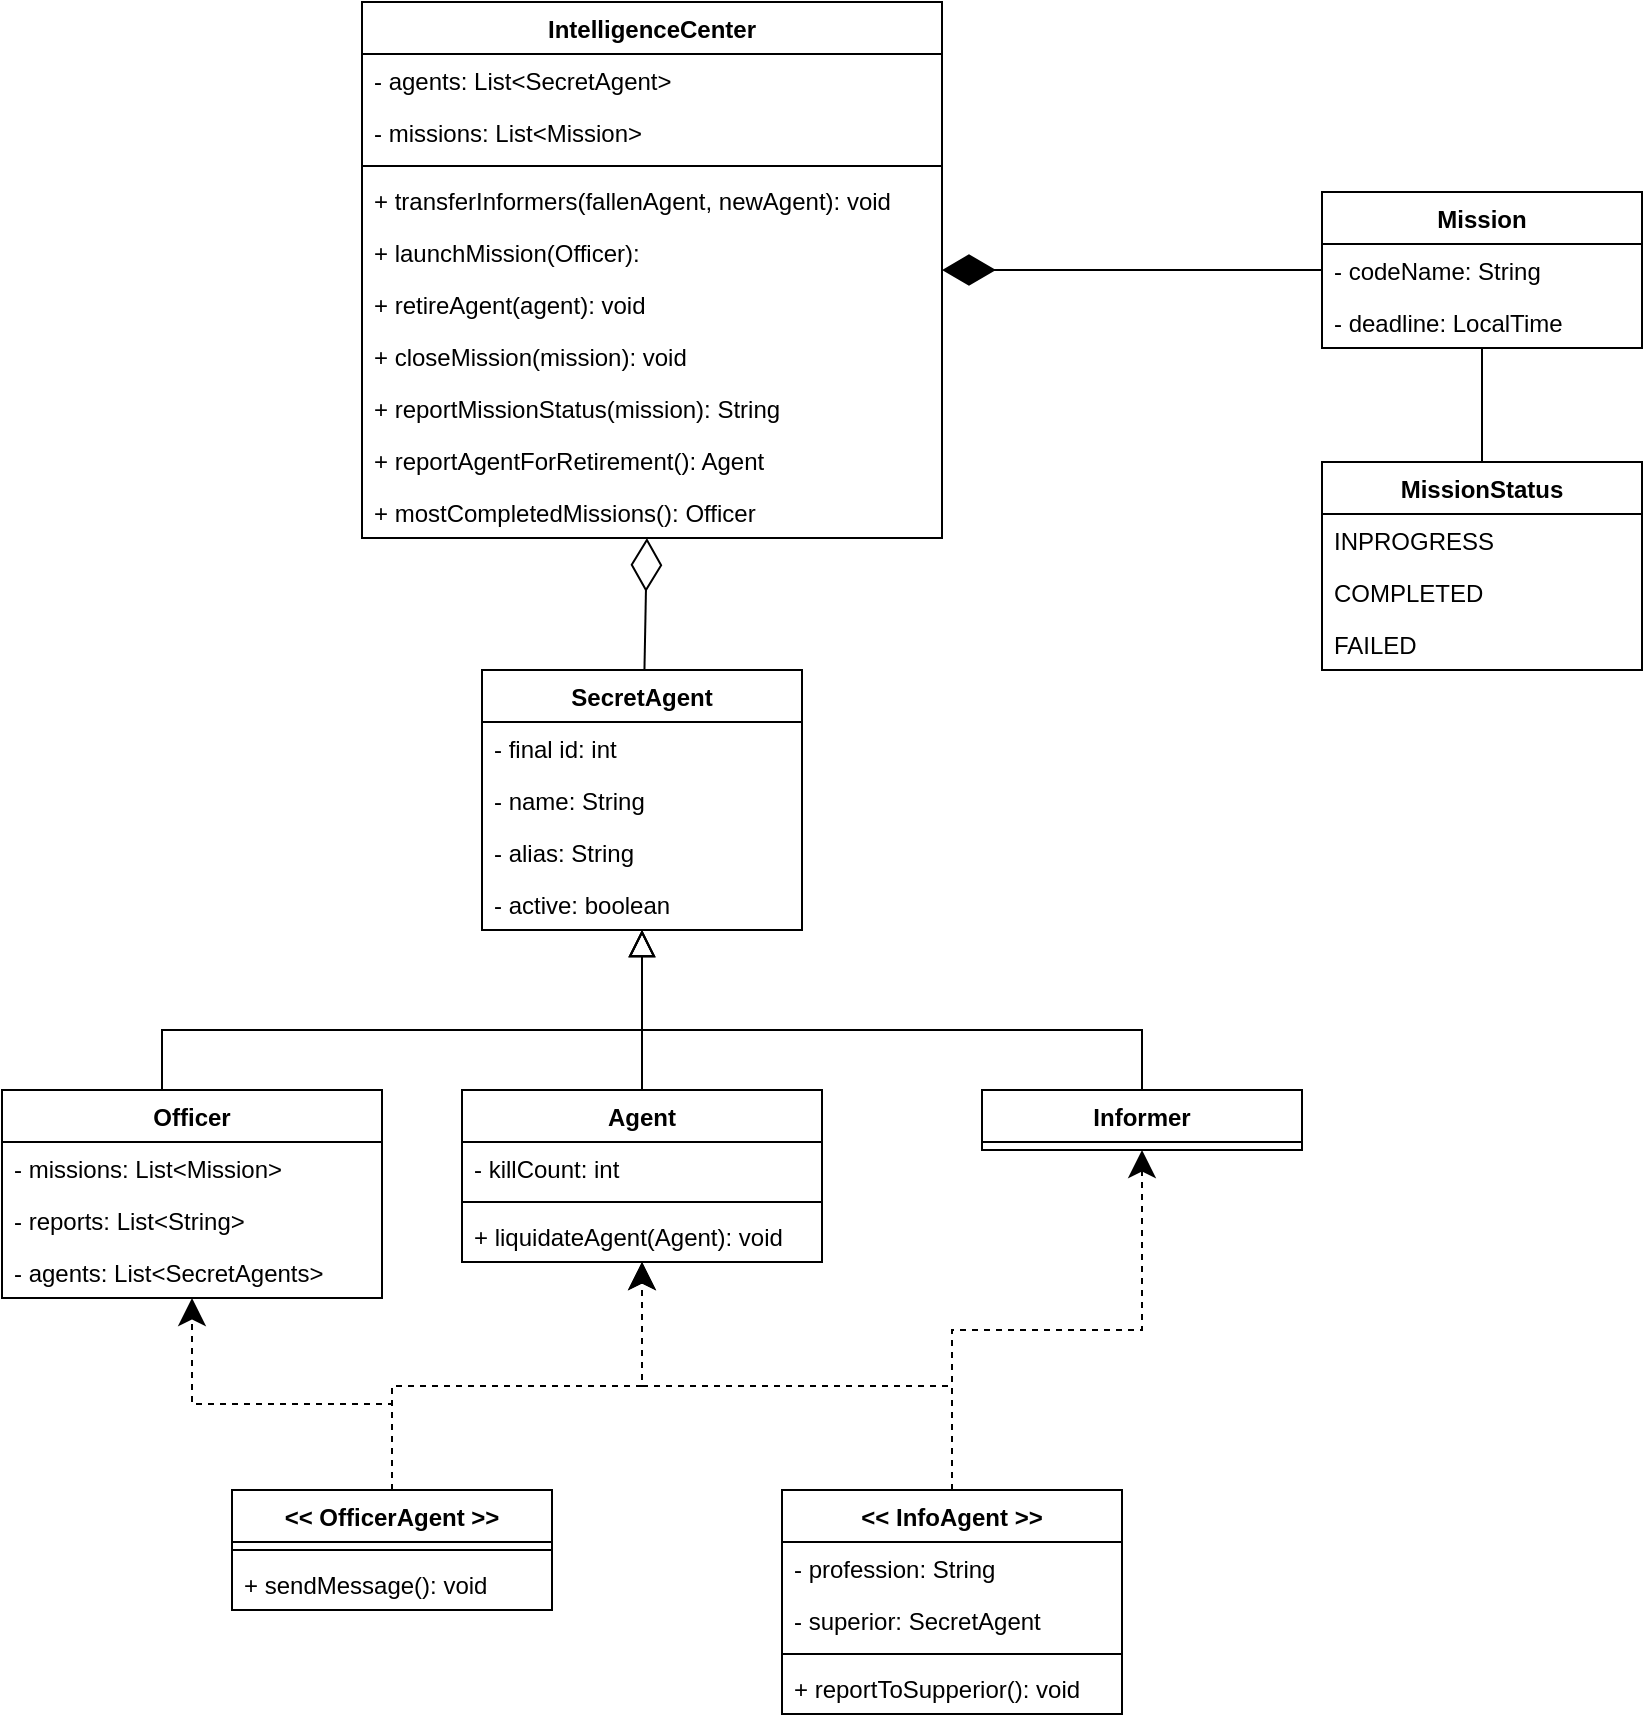<mxfile version="20.3.3" type="github">
  <diagram id="C5RBs43oDa-KdzZeNtuy" name="Page-1">
    <mxGraphModel dx="2415" dy="1942" grid="1" gridSize="10" guides="1" tooltips="1" connect="1" arrows="1" fold="1" page="1" pageScale="1" pageWidth="827" pageHeight="1169" math="0" shadow="0">
      <root>
        <mxCell id="WIyWlLk6GJQsqaUBKTNV-0" />
        <mxCell id="WIyWlLk6GJQsqaUBKTNV-1" parent="WIyWlLk6GJQsqaUBKTNV-0" />
        <mxCell id="2e2_yc0BawEwEj8Xe1i9-0" value="IntelligenceCenter" style="swimlane;fontStyle=1;childLayout=stackLayout;horizontal=1;startSize=26;horizontalStack=0;resizeParent=1;resizeParentMax=0;resizeLast=0;collapsible=1;marginBottom=0;" vertex="1" parent="WIyWlLk6GJQsqaUBKTNV-1">
          <mxGeometry x="-330" y="-80" width="290" height="268" as="geometry" />
        </mxCell>
        <mxCell id="2e2_yc0BawEwEj8Xe1i9-1" value="- agents: List&lt;SecretAgent&gt;" style="text;strokeColor=none;fillColor=none;align=left;verticalAlign=top;spacingLeft=4;spacingRight=4;overflow=hidden;rotatable=0;points=[[0,0.5],[1,0.5]];portConstraint=eastwest;" vertex="1" parent="2e2_yc0BawEwEj8Xe1i9-0">
          <mxGeometry y="26" width="290" height="26" as="geometry" />
        </mxCell>
        <mxCell id="2e2_yc0BawEwEj8Xe1i9-2" value="- missions: List&lt;Mission&gt;" style="text;strokeColor=none;fillColor=none;align=left;verticalAlign=top;spacingLeft=4;spacingRight=4;overflow=hidden;rotatable=0;points=[[0,0.5],[1,0.5]];portConstraint=eastwest;" vertex="1" parent="2e2_yc0BawEwEj8Xe1i9-0">
          <mxGeometry y="52" width="290" height="26" as="geometry" />
        </mxCell>
        <mxCell id="2e2_yc0BawEwEj8Xe1i9-3" value="" style="line;strokeWidth=1;fillColor=none;align=left;verticalAlign=middle;spacingTop=-1;spacingLeft=3;spacingRight=3;rotatable=0;labelPosition=right;points=[];portConstraint=eastwest;" vertex="1" parent="2e2_yc0BawEwEj8Xe1i9-0">
          <mxGeometry y="78" width="290" height="8" as="geometry" />
        </mxCell>
        <mxCell id="2e2_yc0BawEwEj8Xe1i9-4" value="+ transferInformers(fallenAgent, newAgent): void " style="text;strokeColor=none;fillColor=none;align=left;verticalAlign=top;spacingLeft=4;spacingRight=4;overflow=hidden;rotatable=0;points=[[0,0.5],[1,0.5]];portConstraint=eastwest;" vertex="1" parent="2e2_yc0BawEwEj8Xe1i9-0">
          <mxGeometry y="86" width="290" height="26" as="geometry" />
        </mxCell>
        <mxCell id="2e2_yc0BawEwEj8Xe1i9-5" value="+ launchMission(Officer):" style="text;strokeColor=none;fillColor=none;align=left;verticalAlign=top;spacingLeft=4;spacingRight=4;overflow=hidden;rotatable=0;points=[[0,0.5],[1,0.5]];portConstraint=eastwest;" vertex="1" parent="2e2_yc0BawEwEj8Xe1i9-0">
          <mxGeometry y="112" width="290" height="26" as="geometry" />
        </mxCell>
        <mxCell id="2e2_yc0BawEwEj8Xe1i9-6" value="+ retireAgent(agent): void" style="text;strokeColor=none;fillColor=none;align=left;verticalAlign=top;spacingLeft=4;spacingRight=4;overflow=hidden;rotatable=0;points=[[0,0.5],[1,0.5]];portConstraint=eastwest;" vertex="1" parent="2e2_yc0BawEwEj8Xe1i9-0">
          <mxGeometry y="138" width="290" height="26" as="geometry" />
        </mxCell>
        <mxCell id="2e2_yc0BawEwEj8Xe1i9-7" value="+ closeMission(mission): void" style="text;strokeColor=none;fillColor=none;align=left;verticalAlign=top;spacingLeft=4;spacingRight=4;overflow=hidden;rotatable=0;points=[[0,0.5],[1,0.5]];portConstraint=eastwest;" vertex="1" parent="2e2_yc0BawEwEj8Xe1i9-0">
          <mxGeometry y="164" width="290" height="26" as="geometry" />
        </mxCell>
        <mxCell id="2e2_yc0BawEwEj8Xe1i9-8" value="+ reportMissionStatus(mission): String" style="text;strokeColor=none;fillColor=none;align=left;verticalAlign=top;spacingLeft=4;spacingRight=4;overflow=hidden;rotatable=0;points=[[0,0.5],[1,0.5]];portConstraint=eastwest;" vertex="1" parent="2e2_yc0BawEwEj8Xe1i9-0">
          <mxGeometry y="190" width="290" height="26" as="geometry" />
        </mxCell>
        <mxCell id="2e2_yc0BawEwEj8Xe1i9-9" value="+ reportAgentForRetirement(): Agent" style="text;strokeColor=none;fillColor=none;align=left;verticalAlign=top;spacingLeft=4;spacingRight=4;overflow=hidden;rotatable=0;points=[[0,0.5],[1,0.5]];portConstraint=eastwest;" vertex="1" parent="2e2_yc0BawEwEj8Xe1i9-0">
          <mxGeometry y="216" width="290" height="26" as="geometry" />
        </mxCell>
        <mxCell id="2e2_yc0BawEwEj8Xe1i9-10" value="+ mostCompletedMissions(): Officer" style="text;strokeColor=none;fillColor=none;align=left;verticalAlign=top;spacingLeft=4;spacingRight=4;overflow=hidden;rotatable=0;points=[[0,0.5],[1,0.5]];portConstraint=eastwest;" vertex="1" parent="2e2_yc0BawEwEj8Xe1i9-0">
          <mxGeometry y="242" width="290" height="26" as="geometry" />
        </mxCell>
        <mxCell id="2e2_yc0BawEwEj8Xe1i9-11" value="Mission" style="swimlane;fontStyle=1;childLayout=stackLayout;horizontal=1;startSize=26;horizontalStack=0;resizeParent=1;resizeParentMax=0;resizeLast=0;collapsible=1;marginBottom=0;" vertex="1" parent="WIyWlLk6GJQsqaUBKTNV-1">
          <mxGeometry x="150" y="15" width="160" height="78" as="geometry" />
        </mxCell>
        <mxCell id="2e2_yc0BawEwEj8Xe1i9-12" value="- codeName: String" style="text;strokeColor=none;fillColor=none;align=left;verticalAlign=top;spacingLeft=4;spacingRight=4;overflow=hidden;rotatable=0;points=[[0,0.5],[1,0.5]];portConstraint=eastwest;" vertex="1" parent="2e2_yc0BawEwEj8Xe1i9-11">
          <mxGeometry y="26" width="160" height="26" as="geometry" />
        </mxCell>
        <mxCell id="2e2_yc0BawEwEj8Xe1i9-13" value="- deadline: LocalTime" style="text;strokeColor=none;fillColor=none;align=left;verticalAlign=top;spacingLeft=4;spacingRight=4;overflow=hidden;rotatable=0;points=[[0,0.5],[1,0.5]];portConstraint=eastwest;" vertex="1" parent="2e2_yc0BawEwEj8Xe1i9-11">
          <mxGeometry y="52" width="160" height="26" as="geometry" />
        </mxCell>
        <mxCell id="2e2_yc0BawEwEj8Xe1i9-46" style="edgeStyle=orthogonalEdgeStyle;rounded=0;orthogonalLoop=1;jettySize=auto;html=1;strokeWidth=1;endArrow=none;endFill=0;endSize=11;" edge="1" parent="WIyWlLk6GJQsqaUBKTNV-1" source="2e2_yc0BawEwEj8Xe1i9-14" target="2e2_yc0BawEwEj8Xe1i9-11">
          <mxGeometry relative="1" as="geometry" />
        </mxCell>
        <mxCell id="2e2_yc0BawEwEj8Xe1i9-14" value="MissionStatus" style="swimlane;fontStyle=1;childLayout=stackLayout;horizontal=1;startSize=26;horizontalStack=0;resizeParent=1;resizeParentMax=0;resizeLast=0;collapsible=1;marginBottom=0;" vertex="1" parent="WIyWlLk6GJQsqaUBKTNV-1">
          <mxGeometry x="150" y="150" width="160" height="104" as="geometry" />
        </mxCell>
        <mxCell id="2e2_yc0BawEwEj8Xe1i9-15" value="INPROGRESS" style="text;strokeColor=none;fillColor=none;align=left;verticalAlign=top;spacingLeft=4;spacingRight=4;overflow=hidden;rotatable=0;points=[[0,0.5],[1,0.5]];portConstraint=eastwest;" vertex="1" parent="2e2_yc0BawEwEj8Xe1i9-14">
          <mxGeometry y="26" width="160" height="26" as="geometry" />
        </mxCell>
        <mxCell id="2e2_yc0BawEwEj8Xe1i9-16" value="COMPLETED" style="text;strokeColor=none;fillColor=none;align=left;verticalAlign=top;spacingLeft=4;spacingRight=4;overflow=hidden;rotatable=0;points=[[0,0.5],[1,0.5]];portConstraint=eastwest;" vertex="1" parent="2e2_yc0BawEwEj8Xe1i9-14">
          <mxGeometry y="52" width="160" height="26" as="geometry" />
        </mxCell>
        <mxCell id="2e2_yc0BawEwEj8Xe1i9-17" value="FAILED" style="text;strokeColor=none;fillColor=none;align=left;verticalAlign=top;spacingLeft=4;spacingRight=4;overflow=hidden;rotatable=0;points=[[0,0.5],[1,0.5]];portConstraint=eastwest;" vertex="1" parent="2e2_yc0BawEwEj8Xe1i9-14">
          <mxGeometry y="78" width="160" height="26" as="geometry" />
        </mxCell>
        <mxCell id="2e2_yc0BawEwEj8Xe1i9-18" value="SecretAgent" style="swimlane;fontStyle=1;childLayout=stackLayout;horizontal=1;startSize=26;horizontalStack=0;resizeParent=1;resizeParentMax=0;resizeLast=0;collapsible=1;marginBottom=0;" vertex="1" parent="WIyWlLk6GJQsqaUBKTNV-1">
          <mxGeometry x="-270" y="254" width="160" height="130" as="geometry" />
        </mxCell>
        <mxCell id="2e2_yc0BawEwEj8Xe1i9-19" value="- final id: int" style="text;strokeColor=none;fillColor=none;align=left;verticalAlign=top;spacingLeft=4;spacingRight=4;overflow=hidden;rotatable=0;points=[[0,0.5],[1,0.5]];portConstraint=eastwest;" vertex="1" parent="2e2_yc0BawEwEj8Xe1i9-18">
          <mxGeometry y="26" width="160" height="26" as="geometry" />
        </mxCell>
        <mxCell id="2e2_yc0BawEwEj8Xe1i9-20" value="- name: String" style="text;strokeColor=none;fillColor=none;align=left;verticalAlign=top;spacingLeft=4;spacingRight=4;overflow=hidden;rotatable=0;points=[[0,0.5],[1,0.5]];portConstraint=eastwest;" vertex="1" parent="2e2_yc0BawEwEj8Xe1i9-18">
          <mxGeometry y="52" width="160" height="26" as="geometry" />
        </mxCell>
        <mxCell id="2e2_yc0BawEwEj8Xe1i9-21" value="- alias: String" style="text;strokeColor=none;fillColor=none;align=left;verticalAlign=top;spacingLeft=4;spacingRight=4;overflow=hidden;rotatable=0;points=[[0,0.5],[1,0.5]];portConstraint=eastwest;" vertex="1" parent="2e2_yc0BawEwEj8Xe1i9-18">
          <mxGeometry y="78" width="160" height="26" as="geometry" />
        </mxCell>
        <mxCell id="2e2_yc0BawEwEj8Xe1i9-22" value="- active: boolean" style="text;strokeColor=none;fillColor=none;align=left;verticalAlign=top;spacingLeft=4;spacingRight=4;overflow=hidden;rotatable=0;points=[[0,0.5],[1,0.5]];portConstraint=eastwest;" vertex="1" parent="2e2_yc0BawEwEj8Xe1i9-18">
          <mxGeometry y="104" width="160" height="26" as="geometry" />
        </mxCell>
        <mxCell id="2e2_yc0BawEwEj8Xe1i9-43" style="edgeStyle=orthogonalEdgeStyle;rounded=0;orthogonalLoop=1;jettySize=auto;html=1;strokeWidth=1;endSize=11;endArrow=block;endFill=0;" edge="1" parent="WIyWlLk6GJQsqaUBKTNV-1" source="2e2_yc0BawEwEj8Xe1i9-23" target="2e2_yc0BawEwEj8Xe1i9-18">
          <mxGeometry relative="1" as="geometry">
            <Array as="points">
              <mxPoint x="-430" y="434" />
              <mxPoint x="-190" y="434" />
            </Array>
          </mxGeometry>
        </mxCell>
        <mxCell id="2e2_yc0BawEwEj8Xe1i9-23" value="Officer" style="swimlane;fontStyle=1;childLayout=stackLayout;horizontal=1;startSize=26;horizontalStack=0;resizeParent=1;resizeParentMax=0;resizeLast=0;collapsible=1;marginBottom=0;" vertex="1" parent="WIyWlLk6GJQsqaUBKTNV-1">
          <mxGeometry x="-510" y="464" width="190" height="104" as="geometry" />
        </mxCell>
        <mxCell id="2e2_yc0BawEwEj8Xe1i9-24" value="- missions: List&lt;Mission&gt;" style="text;strokeColor=none;fillColor=none;align=left;verticalAlign=top;spacingLeft=4;spacingRight=4;overflow=hidden;rotatable=0;points=[[0,0.5],[1,0.5]];portConstraint=eastwest;" vertex="1" parent="2e2_yc0BawEwEj8Xe1i9-23">
          <mxGeometry y="26" width="190" height="26" as="geometry" />
        </mxCell>
        <mxCell id="2e2_yc0BawEwEj8Xe1i9-51" value="- reports: List&lt;String&gt;" style="text;strokeColor=none;fillColor=none;align=left;verticalAlign=top;spacingLeft=4;spacingRight=4;overflow=hidden;rotatable=0;points=[[0,0.5],[1,0.5]];portConstraint=eastwest;" vertex="1" parent="2e2_yc0BawEwEj8Xe1i9-23">
          <mxGeometry y="52" width="190" height="26" as="geometry" />
        </mxCell>
        <mxCell id="2e2_yc0BawEwEj8Xe1i9-50" value="- agents: List&lt;SecretAgents&gt;" style="text;strokeColor=none;fillColor=none;align=left;verticalAlign=top;spacingLeft=4;spacingRight=4;overflow=hidden;rotatable=0;points=[[0,0.5],[1,0.5]];portConstraint=eastwest;" vertex="1" parent="2e2_yc0BawEwEj8Xe1i9-23">
          <mxGeometry y="78" width="190" height="26" as="geometry" />
        </mxCell>
        <mxCell id="2e2_yc0BawEwEj8Xe1i9-44" style="edgeStyle=orthogonalEdgeStyle;rounded=0;orthogonalLoop=1;jettySize=auto;html=1;strokeWidth=1;endArrow=block;endFill=0;endSize=11;" edge="1" parent="WIyWlLk6GJQsqaUBKTNV-1" source="2e2_yc0BawEwEj8Xe1i9-25" target="2e2_yc0BawEwEj8Xe1i9-18">
          <mxGeometry relative="1" as="geometry" />
        </mxCell>
        <mxCell id="2e2_yc0BawEwEj8Xe1i9-25" value="Agent" style="swimlane;fontStyle=1;childLayout=stackLayout;horizontal=1;startSize=26;horizontalStack=0;resizeParent=1;resizeParentMax=0;resizeLast=0;collapsible=1;marginBottom=0;" vertex="1" parent="WIyWlLk6GJQsqaUBKTNV-1">
          <mxGeometry x="-280" y="464" width="180" height="86" as="geometry" />
        </mxCell>
        <mxCell id="2e2_yc0BawEwEj8Xe1i9-26" value="- killCount: int" style="text;strokeColor=none;fillColor=none;align=left;verticalAlign=top;spacingLeft=4;spacingRight=4;overflow=hidden;rotatable=0;points=[[0,0.5],[1,0.5]];portConstraint=eastwest;" vertex="1" parent="2e2_yc0BawEwEj8Xe1i9-25">
          <mxGeometry y="26" width="180" height="26" as="geometry" />
        </mxCell>
        <mxCell id="2e2_yc0BawEwEj8Xe1i9-27" value="" style="line;strokeWidth=1;fillColor=none;align=left;verticalAlign=middle;spacingTop=-1;spacingLeft=3;spacingRight=3;rotatable=0;labelPosition=right;points=[];portConstraint=eastwest;" vertex="1" parent="2e2_yc0BawEwEj8Xe1i9-25">
          <mxGeometry y="52" width="180" height="8" as="geometry" />
        </mxCell>
        <mxCell id="2e2_yc0BawEwEj8Xe1i9-28" value="+ liquidateAgent(Agent): void" style="text;strokeColor=none;fillColor=none;align=left;verticalAlign=top;spacingLeft=4;spacingRight=4;overflow=hidden;rotatable=0;points=[[0,0.5],[1,0.5]];portConstraint=eastwest;" vertex="1" parent="2e2_yc0BawEwEj8Xe1i9-25">
          <mxGeometry y="60" width="180" height="26" as="geometry" />
        </mxCell>
        <mxCell id="2e2_yc0BawEwEj8Xe1i9-45" style="edgeStyle=orthogonalEdgeStyle;rounded=0;orthogonalLoop=1;jettySize=auto;html=1;strokeWidth=1;endArrow=block;endFill=0;endSize=11;" edge="1" parent="WIyWlLk6GJQsqaUBKTNV-1" source="2e2_yc0BawEwEj8Xe1i9-29" target="2e2_yc0BawEwEj8Xe1i9-18">
          <mxGeometry relative="1" as="geometry">
            <Array as="points">
              <mxPoint x="60" y="434" />
              <mxPoint x="-190" y="434" />
            </Array>
          </mxGeometry>
        </mxCell>
        <mxCell id="2e2_yc0BawEwEj8Xe1i9-29" value="Informer" style="swimlane;fontStyle=1;childLayout=stackLayout;horizontal=1;startSize=26;horizontalStack=0;resizeParent=1;resizeParentMax=0;resizeLast=0;collapsible=1;marginBottom=0;" vertex="1" parent="WIyWlLk6GJQsqaUBKTNV-1">
          <mxGeometry x="-20" y="464" width="160" height="30" as="geometry" />
        </mxCell>
        <mxCell id="2e2_yc0BawEwEj8Xe1i9-41" style="edgeStyle=orthogonalEdgeStyle;rounded=0;orthogonalLoop=1;jettySize=auto;html=1;dashed=1;strokeWidth=1;endSize=11;" edge="1" parent="WIyWlLk6GJQsqaUBKTNV-1" source="2e2_yc0BawEwEj8Xe1i9-30" target="2e2_yc0BawEwEj8Xe1i9-25">
          <mxGeometry relative="1" as="geometry" />
        </mxCell>
        <mxCell id="2e2_yc0BawEwEj8Xe1i9-42" style="edgeStyle=orthogonalEdgeStyle;rounded=0;orthogonalLoop=1;jettySize=auto;html=1;dashed=1;strokeWidth=1;endSize=11;" edge="1" parent="WIyWlLk6GJQsqaUBKTNV-1" source="2e2_yc0BawEwEj8Xe1i9-30" target="2e2_yc0BawEwEj8Xe1i9-29">
          <mxGeometry relative="1" as="geometry" />
        </mxCell>
        <mxCell id="2e2_yc0BawEwEj8Xe1i9-30" value="&lt;&lt; InfoAgent &gt;&gt;" style="swimlane;fontStyle=1;childLayout=stackLayout;horizontal=1;startSize=26;horizontalStack=0;resizeParent=1;resizeParentMax=0;resizeLast=0;collapsible=1;marginBottom=0;" vertex="1" parent="WIyWlLk6GJQsqaUBKTNV-1">
          <mxGeometry x="-120" y="664" width="170" height="112" as="geometry" />
        </mxCell>
        <mxCell id="2e2_yc0BawEwEj8Xe1i9-31" value="- profession: String" style="text;strokeColor=none;fillColor=none;align=left;verticalAlign=top;spacingLeft=4;spacingRight=4;overflow=hidden;rotatable=0;points=[[0,0.5],[1,0.5]];portConstraint=eastwest;" vertex="1" parent="2e2_yc0BawEwEj8Xe1i9-30">
          <mxGeometry y="26" width="170" height="26" as="geometry" />
        </mxCell>
        <mxCell id="2e2_yc0BawEwEj8Xe1i9-32" value="- superior: SecretAgent" style="text;strokeColor=none;fillColor=none;align=left;verticalAlign=top;spacingLeft=4;spacingRight=4;overflow=hidden;rotatable=0;points=[[0,0.5],[1,0.5]];portConstraint=eastwest;" vertex="1" parent="2e2_yc0BawEwEj8Xe1i9-30">
          <mxGeometry y="52" width="170" height="26" as="geometry" />
        </mxCell>
        <mxCell id="2e2_yc0BawEwEj8Xe1i9-33" value="" style="line;strokeWidth=1;fillColor=none;align=left;verticalAlign=middle;spacingTop=-1;spacingLeft=3;spacingRight=3;rotatable=0;labelPosition=right;points=[];portConstraint=eastwest;" vertex="1" parent="2e2_yc0BawEwEj8Xe1i9-30">
          <mxGeometry y="78" width="170" height="8" as="geometry" />
        </mxCell>
        <mxCell id="2e2_yc0BawEwEj8Xe1i9-34" value="+ reportToSupperior(): void" style="text;strokeColor=none;fillColor=none;align=left;verticalAlign=top;spacingLeft=4;spacingRight=4;overflow=hidden;rotatable=0;points=[[0,0.5],[1,0.5]];portConstraint=eastwest;" vertex="1" parent="2e2_yc0BawEwEj8Xe1i9-30">
          <mxGeometry y="86" width="170" height="26" as="geometry" />
        </mxCell>
        <mxCell id="2e2_yc0BawEwEj8Xe1i9-38" style="edgeStyle=orthogonalEdgeStyle;rounded=0;orthogonalLoop=1;jettySize=auto;html=1;strokeWidth=1;endSize=11;dashed=1;" edge="1" parent="WIyWlLk6GJQsqaUBKTNV-1" source="2e2_yc0BawEwEj8Xe1i9-35" target="2e2_yc0BawEwEj8Xe1i9-23">
          <mxGeometry relative="1" as="geometry" />
        </mxCell>
        <mxCell id="2e2_yc0BawEwEj8Xe1i9-40" style="edgeStyle=orthogonalEdgeStyle;rounded=0;orthogonalLoop=1;jettySize=auto;html=1;dashed=1;strokeWidth=1;endSize=11;" edge="1" parent="WIyWlLk6GJQsqaUBKTNV-1" source="2e2_yc0BawEwEj8Xe1i9-35" target="2e2_yc0BawEwEj8Xe1i9-25">
          <mxGeometry relative="1" as="geometry" />
        </mxCell>
        <mxCell id="2e2_yc0BawEwEj8Xe1i9-35" value="&lt;&lt; OfficerAgent &gt;&gt;" style="swimlane;fontStyle=1;childLayout=stackLayout;horizontal=1;startSize=26;horizontalStack=0;resizeParent=1;resizeParentMax=0;resizeLast=0;collapsible=1;marginBottom=0;" vertex="1" parent="WIyWlLk6GJQsqaUBKTNV-1">
          <mxGeometry x="-395" y="664" width="160" height="60" as="geometry" />
        </mxCell>
        <mxCell id="2e2_yc0BawEwEj8Xe1i9-36" value="" style="line;strokeWidth=1;fillColor=none;align=left;verticalAlign=middle;spacingTop=-1;spacingLeft=3;spacingRight=3;rotatable=0;labelPosition=right;points=[];portConstraint=eastwest;" vertex="1" parent="2e2_yc0BawEwEj8Xe1i9-35">
          <mxGeometry y="26" width="160" height="8" as="geometry" />
        </mxCell>
        <mxCell id="2e2_yc0BawEwEj8Xe1i9-37" value="+ sendMessage(): void" style="text;strokeColor=none;fillColor=none;align=left;verticalAlign=top;spacingLeft=4;spacingRight=4;overflow=hidden;rotatable=0;points=[[0,0.5],[1,0.5]];portConstraint=eastwest;" vertex="1" parent="2e2_yc0BawEwEj8Xe1i9-35">
          <mxGeometry y="34" width="160" height="26" as="geometry" />
        </mxCell>
        <mxCell id="2e2_yc0BawEwEj8Xe1i9-48" value="" style="endArrow=diamondThin;endFill=1;endSize=24;html=1;rounded=0;strokeWidth=1;" edge="1" parent="WIyWlLk6GJQsqaUBKTNV-1" source="2e2_yc0BawEwEj8Xe1i9-11" target="2e2_yc0BawEwEj8Xe1i9-0">
          <mxGeometry width="160" relative="1" as="geometry">
            <mxPoint x="-230" y="340" as="sourcePoint" />
            <mxPoint x="-70" y="340" as="targetPoint" />
          </mxGeometry>
        </mxCell>
        <mxCell id="2e2_yc0BawEwEj8Xe1i9-49" value="" style="endArrow=diamondThin;endFill=0;endSize=24;html=1;rounded=0;strokeWidth=1;" edge="1" parent="WIyWlLk6GJQsqaUBKTNV-1" source="2e2_yc0BawEwEj8Xe1i9-18" target="2e2_yc0BawEwEj8Xe1i9-0">
          <mxGeometry width="160" relative="1" as="geometry">
            <mxPoint x="-440" y="280" as="sourcePoint" />
            <mxPoint x="-280" y="280" as="targetPoint" />
          </mxGeometry>
        </mxCell>
      </root>
    </mxGraphModel>
  </diagram>
</mxfile>
